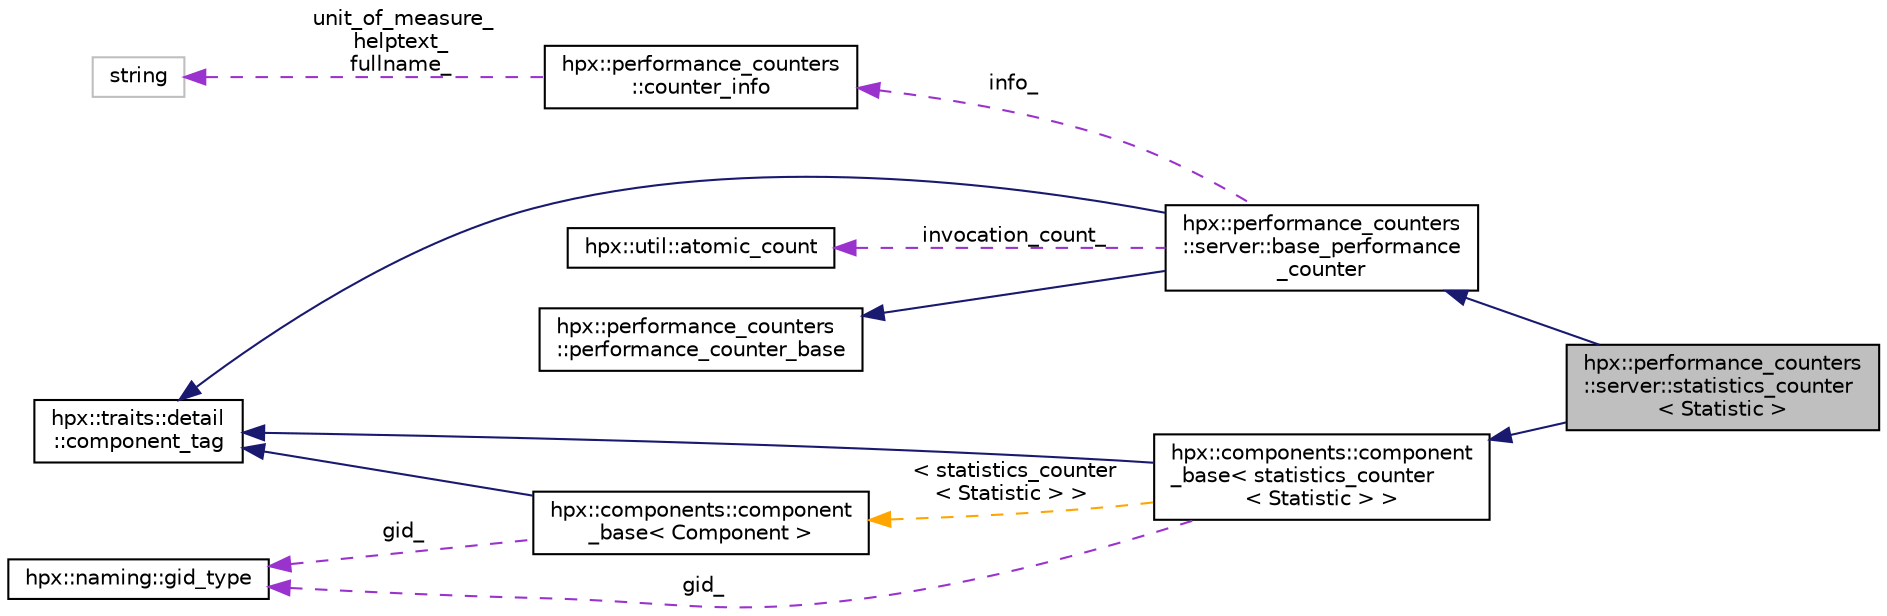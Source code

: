 digraph "hpx::performance_counters::server::statistics_counter&lt; Statistic &gt;"
{
  edge [fontname="Helvetica",fontsize="10",labelfontname="Helvetica",labelfontsize="10"];
  node [fontname="Helvetica",fontsize="10",shape=record];
  rankdir="LR";
  Node6 [label="hpx::performance_counters\l::server::statistics_counter\l\< Statistic \>",height=0.2,width=0.4,color="black", fillcolor="grey75", style="filled", fontcolor="black"];
  Node7 -> Node6 [dir="back",color="midnightblue",fontsize="10",style="solid",fontname="Helvetica"];
  Node7 [label="hpx::performance_counters\l::server::base_performance\l_counter",height=0.2,width=0.4,color="black", fillcolor="white", style="filled",URL="$d7/d92/classhpx_1_1performance__counters_1_1server_1_1base__performance__counter.html"];
  Node8 -> Node7 [dir="back",color="midnightblue",fontsize="10",style="solid",fontname="Helvetica"];
  Node8 [label="hpx::performance_counters\l::performance_counter_base",height=0.2,width=0.4,color="black", fillcolor="white", style="filled",URL="$d4/dab/structhpx_1_1performance__counters_1_1performance__counter__base.html"];
  Node9 -> Node7 [dir="back",color="midnightblue",fontsize="10",style="solid",fontname="Helvetica"];
  Node9 [label="hpx::traits::detail\l::component_tag",height=0.2,width=0.4,color="black", fillcolor="white", style="filled",URL="$d8/d79/structhpx_1_1traits_1_1detail_1_1component__tag.html"];
  Node10 -> Node7 [dir="back",color="darkorchid3",fontsize="10",style="dashed",label=" info_" ,fontname="Helvetica"];
  Node10 [label="hpx::performance_counters\l::counter_info",height=0.2,width=0.4,color="black", fillcolor="white", style="filled",URL="$d4/dc4/structhpx_1_1performance__counters_1_1counter__info.html"];
  Node11 -> Node10 [dir="back",color="darkorchid3",fontsize="10",style="dashed",label=" unit_of_measure_\nhelptext_\nfullname_" ,fontname="Helvetica"];
  Node11 [label="string",height=0.2,width=0.4,color="grey75", fillcolor="white", style="filled"];
  Node12 -> Node7 [dir="back",color="darkorchid3",fontsize="10",style="dashed",label=" invocation_count_" ,fontname="Helvetica"];
  Node12 [label="hpx::util::atomic_count",height=0.2,width=0.4,color="black", fillcolor="white", style="filled",URL="$dc/d59/classhpx_1_1util_1_1atomic__count.html"];
  Node13 -> Node6 [dir="back",color="midnightblue",fontsize="10",style="solid",fontname="Helvetica"];
  Node13 [label="hpx::components::component\l_base\< statistics_counter\l\< Statistic \> \>",height=0.2,width=0.4,color="black", fillcolor="white", style="filled",URL="$d2/de6/classhpx_1_1components_1_1component__base.html"];
  Node9 -> Node13 [dir="back",color="midnightblue",fontsize="10",style="solid",fontname="Helvetica"];
  Node14 -> Node13 [dir="back",color="darkorchid3",fontsize="10",style="dashed",label=" gid_" ,fontname="Helvetica"];
  Node14 [label="hpx::naming::gid_type",height=0.2,width=0.4,color="black", fillcolor="white", style="filled",URL="$d3/d67/structhpx_1_1naming_1_1gid__type.html",tooltip="Global identifier for components across the HPX system. "];
  Node15 -> Node13 [dir="back",color="orange",fontsize="10",style="dashed",label=" \< statistics_counter\l\< Statistic \> \>" ,fontname="Helvetica"];
  Node15 [label="hpx::components::component\l_base\< Component \>",height=0.2,width=0.4,color="black", fillcolor="white", style="filled",URL="$d2/de6/classhpx_1_1components_1_1component__base.html"];
  Node9 -> Node15 [dir="back",color="midnightblue",fontsize="10",style="solid",fontname="Helvetica"];
  Node14 -> Node15 [dir="back",color="darkorchid3",fontsize="10",style="dashed",label=" gid_" ,fontname="Helvetica"];
}
